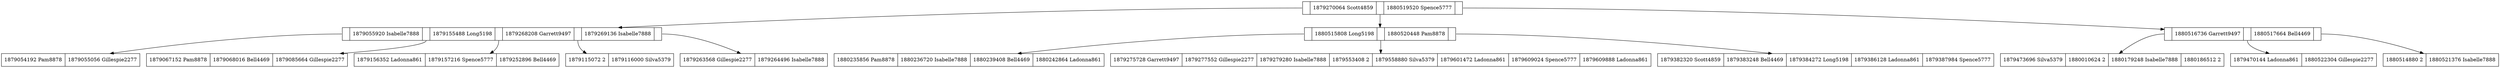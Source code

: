 digraph G {
node[shape=record]
		//Agregar Nodos Rama
R0x7f80700362b0[label="<C1>|1879270064 
 Scott4859|<C2>|1880519520 
 Spence5777|<C3>"];
R0x7f8070001e30[label="<C1>|1879055920 
 Isabelle7888|<C2>|1879155488 
 Long5198|<C3>|1879268208 
 Garrett9497|<C4>|1879269136 
 Isabelle7888|<C5>"];
R0x7f8070001770[label="1879054192 
 Pam8878|1879055056 
 Gillespie2277"];
R0x7f8070004a10[label="1879067152 
 Pam8878|1879068016 
 Bell4469|1879085664 
 Gillespie2277"];
R0x7f807001a680[label="1879156352 
 Ladonna861|1879157216 
 Spence5777|1879252896 
 Bell4469"];
R0x7f8070010540[label="1879115072 
 2|1879116000 
 Silva5379"];
R0x7f8070034950[label="1879263568 
 Gillespie2277|1879264496 
 Isabelle7888"];
R0x7f80701664e0[label="<C1>|1880515808 
 Long5198|<C2>|1880520448 
 Pam8878|<C3>"];
R0x7f8070121f50[label="1880235856 
 Pam8878|1880236720 
 Isabelle7888|1880239408 
 Bell4469|1880242864 
 Ladonna861"];
R0x7f80700378d0[label="1879275728 
 Garrett9497|1879277552 
 Gillespie2277|1879279280 
 Isabelle7888|1879553408 
 2|1879558880 
 Silva5379|1879601472 
 Ladonna861|1879609024 
 Spence5777|1879609888 
 Ladonna861"];
R0x7f8070051930[label="1879382320 
 Scott4859|1879383248 
 Bell4469|1879384272 
 Long5198|1879386128 
 Ladonna861|1879387984 
 Spence5777"];
R0x7f8070166880[label="<C1>|1880516736 
 Garrett9497|<C2>|1880517664 
 Bell4469|<C3>"];
R0x7f8070067e20[label="1879473696 
 Silva5379|1880010624 
 2|1880179248 
 Isabelle7888|1880186512 
 2"];
R0x7f8070067040[label="1879470144 
 Ladonna861|1880522304 
 Gillespie2277"];
R0x7f8070166140[label="1880514880 
 2|1880521376 
 Isabelle7888"];
		//Agregar conexiones
R0x7f80700362b0:C1->R0x7f8070001e30;
R0x7f8070001e30:C1->R0x7f8070001770;
R0x7f8070001e30:C2->R0x7f8070004a10;
R0x7f8070001e30:C3->R0x7f807001a680;
R0x7f8070001e30:C4->R0x7f8070010540;
R0x7f8070001e30:C5->R0x7f8070034950;
R0x7f80700362b0:C2->R0x7f80701664e0;
R0x7f80701664e0:C1->R0x7f8070121f50;
R0x7f80701664e0:C2->R0x7f80700378d0;
R0x7f80701664e0:C3->R0x7f8070051930;
R0x7f80700362b0:C3->R0x7f8070166880;
R0x7f8070166880:C1->R0x7f8070067e20;
R0x7f8070166880:C2->R0x7f8070067040;
R0x7f8070166880:C3->R0x7f8070166140;
}